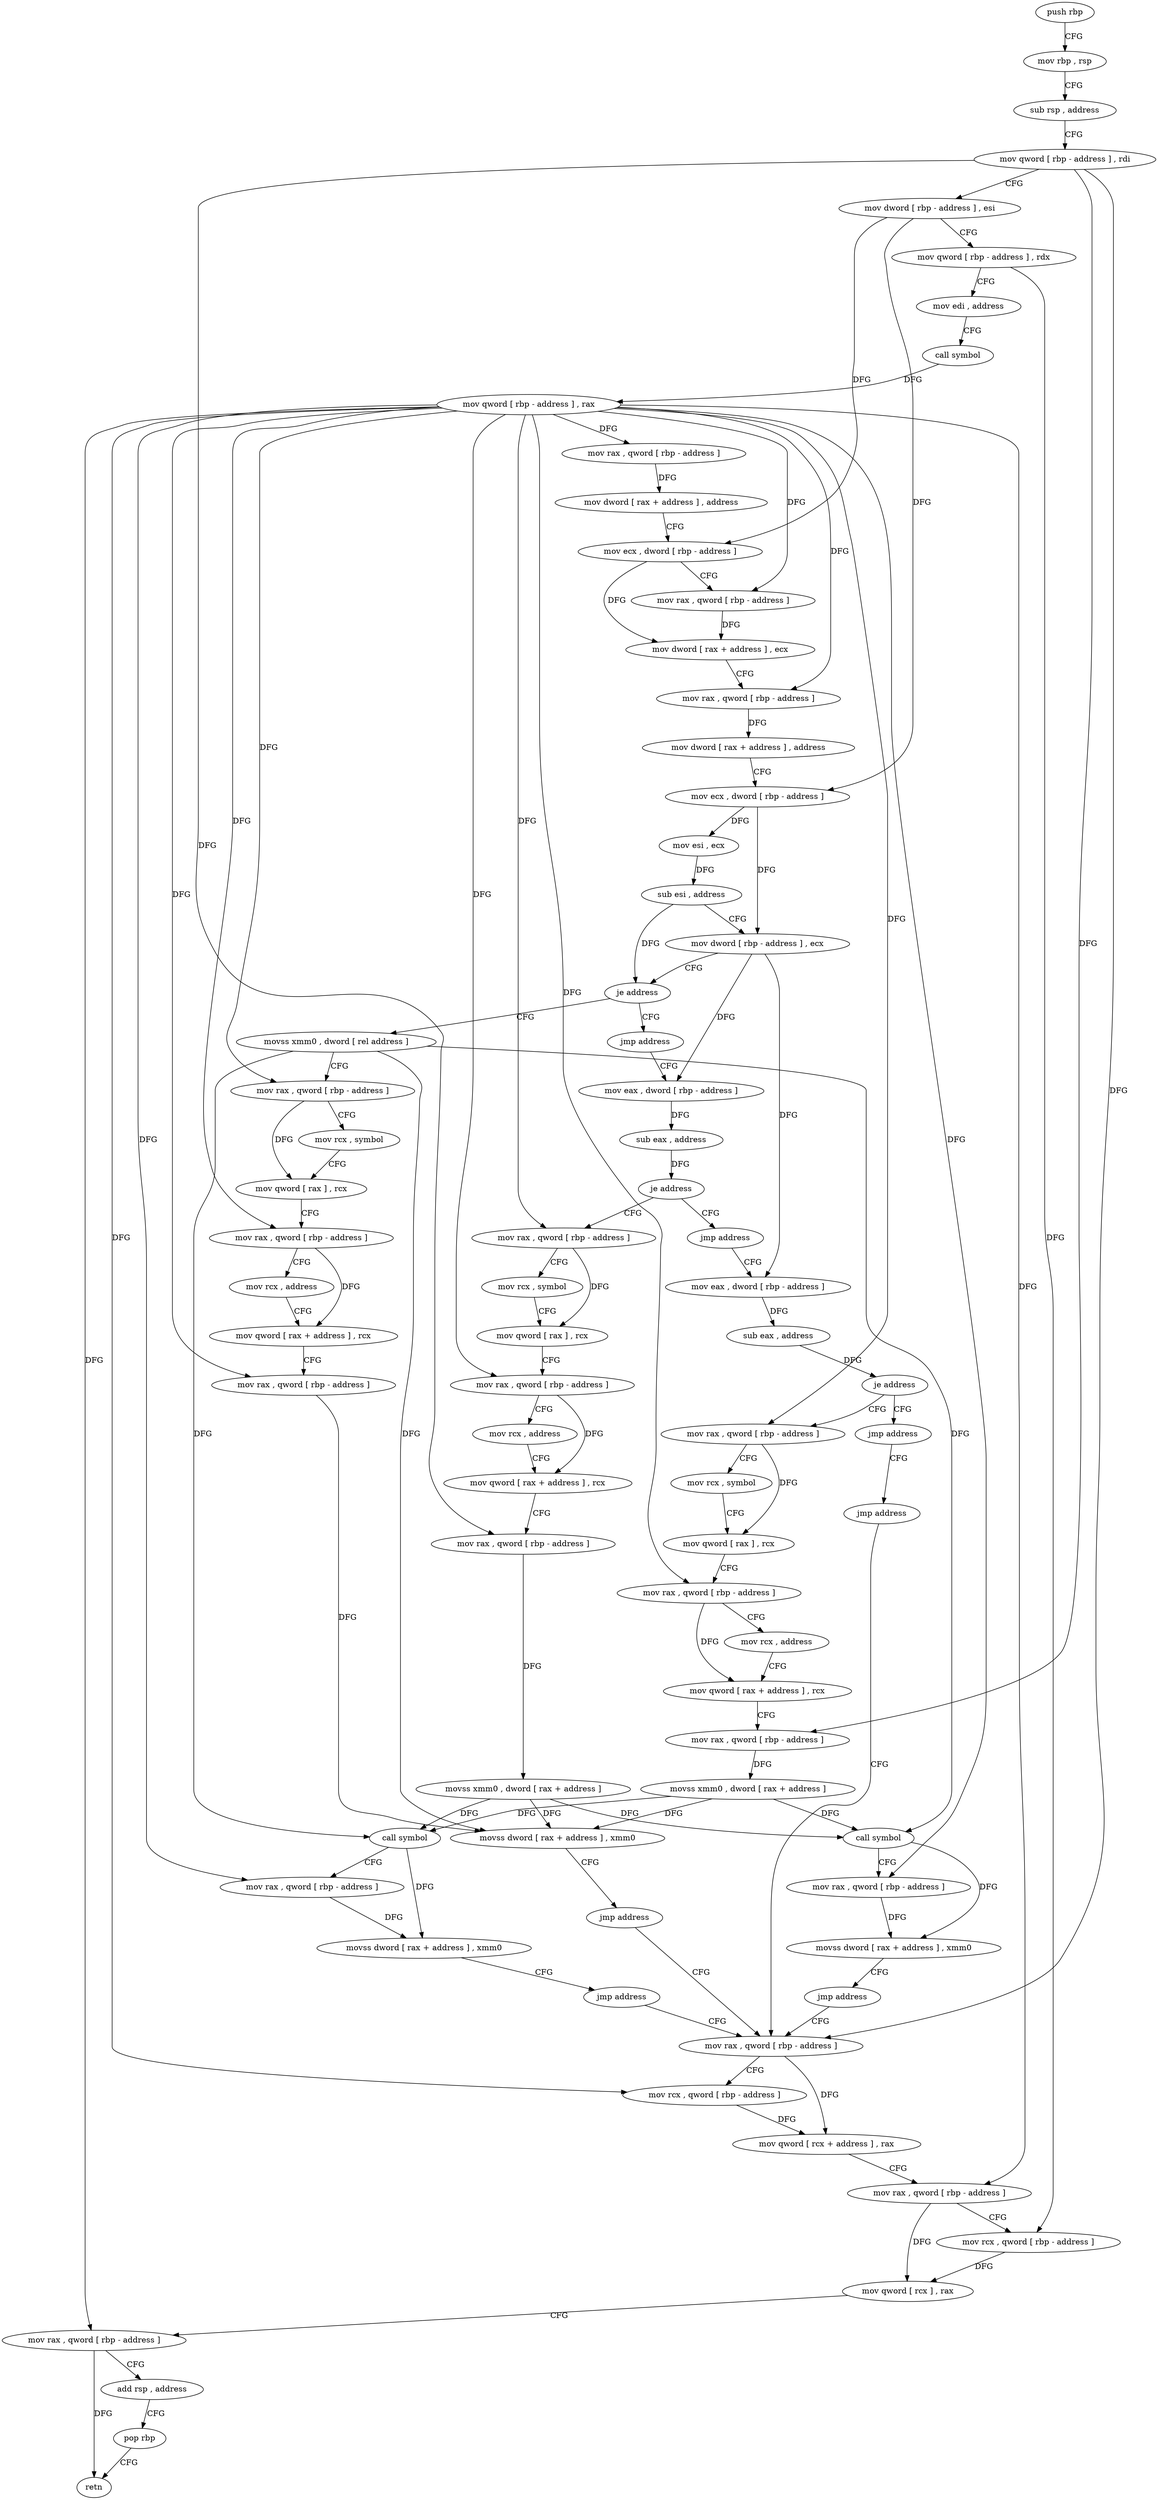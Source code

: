 digraph "func" {
"4238592" [label = "push rbp" ]
"4238593" [label = "mov rbp , rsp" ]
"4238596" [label = "sub rsp , address" ]
"4238600" [label = "mov qword [ rbp - address ] , rdi" ]
"4238604" [label = "mov dword [ rbp - address ] , esi" ]
"4238607" [label = "mov qword [ rbp - address ] , rdx" ]
"4238611" [label = "mov edi , address" ]
"4238616" [label = "call symbol" ]
"4238621" [label = "mov qword [ rbp - address ] , rax" ]
"4238625" [label = "mov rax , qword [ rbp - address ]" ]
"4238629" [label = "mov dword [ rax + address ] , address" ]
"4238636" [label = "mov ecx , dword [ rbp - address ]" ]
"4238639" [label = "mov rax , qword [ rbp - address ]" ]
"4238643" [label = "mov dword [ rax + address ] , ecx" ]
"4238646" [label = "mov rax , qword [ rbp - address ]" ]
"4238650" [label = "mov dword [ rax + address ] , address" ]
"4238657" [label = "mov ecx , dword [ rbp - address ]" ]
"4238660" [label = "mov esi , ecx" ]
"4238662" [label = "sub esi , address" ]
"4238665" [label = "mov dword [ rbp - address ] , ecx" ]
"4238668" [label = "je address" ]
"4238713" [label = "movss xmm0 , dword [ rel address ]" ]
"4238674" [label = "jmp address" ]
"4238721" [label = "mov rax , qword [ rbp - address ]" ]
"4238725" [label = "mov rcx , symbol" ]
"4238735" [label = "mov qword [ rax ] , rcx" ]
"4238738" [label = "mov rax , qword [ rbp - address ]" ]
"4238742" [label = "mov rcx , address" ]
"4238752" [label = "mov qword [ rax + address ] , rcx" ]
"4238756" [label = "mov rax , qword [ rbp - address ]" ]
"4238760" [label = "movss dword [ rax + address ] , xmm0" ]
"4238765" [label = "jmp address" ]
"4238901" [label = "mov rax , qword [ rbp - address ]" ]
"4238679" [label = "mov eax , dword [ rbp - address ]" ]
"4238905" [label = "mov rcx , qword [ rbp - address ]" ]
"4238909" [label = "mov qword [ rcx + address ] , rax" ]
"4238916" [label = "mov rax , qword [ rbp - address ]" ]
"4238920" [label = "mov rcx , qword [ rbp - address ]" ]
"4238924" [label = "mov qword [ rcx ] , rax" ]
"4238927" [label = "mov rax , qword [ rbp - address ]" ]
"4238931" [label = "add rsp , address" ]
"4238935" [label = "pop rbp" ]
"4238936" [label = "retn" ]
"4238682" [label = "sub eax , address" ]
"4238685" [label = "je address" ]
"4238770" [label = "mov rax , qword [ rbp - address ]" ]
"4238691" [label = "jmp address" ]
"4238774" [label = "mov rcx , symbol" ]
"4238784" [label = "mov qword [ rax ] , rcx" ]
"4238787" [label = "mov rax , qword [ rbp - address ]" ]
"4238791" [label = "mov rcx , address" ]
"4238801" [label = "mov qword [ rax + address ] , rcx" ]
"4238805" [label = "mov rax , qword [ rbp - address ]" ]
"4238809" [label = "movss xmm0 , dword [ rax + address ]" ]
"4238814" [label = "call symbol" ]
"4238819" [label = "mov rax , qword [ rbp - address ]" ]
"4238823" [label = "movss dword [ rax + address ] , xmm0" ]
"4238828" [label = "jmp address" ]
"4238696" [label = "mov eax , dword [ rbp - address ]" ]
"4238699" [label = "sub eax , address" ]
"4238702" [label = "je address" ]
"4238833" [label = "mov rax , qword [ rbp - address ]" ]
"4238708" [label = "jmp address" ]
"4238837" [label = "mov rcx , symbol" ]
"4238847" [label = "mov qword [ rax ] , rcx" ]
"4238850" [label = "mov rax , qword [ rbp - address ]" ]
"4238854" [label = "mov rcx , address" ]
"4238864" [label = "mov qword [ rax + address ] , rcx" ]
"4238868" [label = "mov rax , qword [ rbp - address ]" ]
"4238872" [label = "movss xmm0 , dword [ rax + address ]" ]
"4238877" [label = "call symbol" ]
"4238882" [label = "mov rax , qword [ rbp - address ]" ]
"4238886" [label = "movss dword [ rax + address ] , xmm0" ]
"4238891" [label = "jmp address" ]
"4238896" [label = "jmp address" ]
"4238592" -> "4238593" [ label = "CFG" ]
"4238593" -> "4238596" [ label = "CFG" ]
"4238596" -> "4238600" [ label = "CFG" ]
"4238600" -> "4238604" [ label = "CFG" ]
"4238600" -> "4238901" [ label = "DFG" ]
"4238600" -> "4238805" [ label = "DFG" ]
"4238600" -> "4238868" [ label = "DFG" ]
"4238604" -> "4238607" [ label = "CFG" ]
"4238604" -> "4238636" [ label = "DFG" ]
"4238604" -> "4238657" [ label = "DFG" ]
"4238607" -> "4238611" [ label = "CFG" ]
"4238607" -> "4238920" [ label = "DFG" ]
"4238611" -> "4238616" [ label = "CFG" ]
"4238616" -> "4238621" [ label = "DFG" ]
"4238621" -> "4238625" [ label = "DFG" ]
"4238621" -> "4238639" [ label = "DFG" ]
"4238621" -> "4238646" [ label = "DFG" ]
"4238621" -> "4238721" [ label = "DFG" ]
"4238621" -> "4238738" [ label = "DFG" ]
"4238621" -> "4238756" [ label = "DFG" ]
"4238621" -> "4238905" [ label = "DFG" ]
"4238621" -> "4238916" [ label = "DFG" ]
"4238621" -> "4238927" [ label = "DFG" ]
"4238621" -> "4238770" [ label = "DFG" ]
"4238621" -> "4238787" [ label = "DFG" ]
"4238621" -> "4238819" [ label = "DFG" ]
"4238621" -> "4238833" [ label = "DFG" ]
"4238621" -> "4238850" [ label = "DFG" ]
"4238621" -> "4238882" [ label = "DFG" ]
"4238625" -> "4238629" [ label = "DFG" ]
"4238629" -> "4238636" [ label = "CFG" ]
"4238636" -> "4238639" [ label = "CFG" ]
"4238636" -> "4238643" [ label = "DFG" ]
"4238639" -> "4238643" [ label = "DFG" ]
"4238643" -> "4238646" [ label = "CFG" ]
"4238646" -> "4238650" [ label = "DFG" ]
"4238650" -> "4238657" [ label = "CFG" ]
"4238657" -> "4238660" [ label = "DFG" ]
"4238657" -> "4238665" [ label = "DFG" ]
"4238660" -> "4238662" [ label = "DFG" ]
"4238662" -> "4238665" [ label = "CFG" ]
"4238662" -> "4238668" [ label = "DFG" ]
"4238665" -> "4238668" [ label = "CFG" ]
"4238665" -> "4238679" [ label = "DFG" ]
"4238665" -> "4238696" [ label = "DFG" ]
"4238668" -> "4238713" [ label = "CFG" ]
"4238668" -> "4238674" [ label = "CFG" ]
"4238713" -> "4238721" [ label = "CFG" ]
"4238713" -> "4238760" [ label = "DFG" ]
"4238713" -> "4238814" [ label = "DFG" ]
"4238713" -> "4238877" [ label = "DFG" ]
"4238674" -> "4238679" [ label = "CFG" ]
"4238721" -> "4238725" [ label = "CFG" ]
"4238721" -> "4238735" [ label = "DFG" ]
"4238725" -> "4238735" [ label = "CFG" ]
"4238735" -> "4238738" [ label = "CFG" ]
"4238738" -> "4238742" [ label = "CFG" ]
"4238738" -> "4238752" [ label = "DFG" ]
"4238742" -> "4238752" [ label = "CFG" ]
"4238752" -> "4238756" [ label = "CFG" ]
"4238756" -> "4238760" [ label = "DFG" ]
"4238760" -> "4238765" [ label = "CFG" ]
"4238765" -> "4238901" [ label = "CFG" ]
"4238901" -> "4238905" [ label = "CFG" ]
"4238901" -> "4238909" [ label = "DFG" ]
"4238679" -> "4238682" [ label = "DFG" ]
"4238905" -> "4238909" [ label = "DFG" ]
"4238909" -> "4238916" [ label = "CFG" ]
"4238916" -> "4238920" [ label = "CFG" ]
"4238916" -> "4238924" [ label = "DFG" ]
"4238920" -> "4238924" [ label = "DFG" ]
"4238924" -> "4238927" [ label = "CFG" ]
"4238927" -> "4238931" [ label = "CFG" ]
"4238927" -> "4238936" [ label = "DFG" ]
"4238931" -> "4238935" [ label = "CFG" ]
"4238935" -> "4238936" [ label = "CFG" ]
"4238682" -> "4238685" [ label = "DFG" ]
"4238685" -> "4238770" [ label = "CFG" ]
"4238685" -> "4238691" [ label = "CFG" ]
"4238770" -> "4238774" [ label = "CFG" ]
"4238770" -> "4238784" [ label = "DFG" ]
"4238691" -> "4238696" [ label = "CFG" ]
"4238774" -> "4238784" [ label = "CFG" ]
"4238784" -> "4238787" [ label = "CFG" ]
"4238787" -> "4238791" [ label = "CFG" ]
"4238787" -> "4238801" [ label = "DFG" ]
"4238791" -> "4238801" [ label = "CFG" ]
"4238801" -> "4238805" [ label = "CFG" ]
"4238805" -> "4238809" [ label = "DFG" ]
"4238809" -> "4238814" [ label = "DFG" ]
"4238809" -> "4238760" [ label = "DFG" ]
"4238809" -> "4238877" [ label = "DFG" ]
"4238814" -> "4238819" [ label = "CFG" ]
"4238814" -> "4238823" [ label = "DFG" ]
"4238819" -> "4238823" [ label = "DFG" ]
"4238823" -> "4238828" [ label = "CFG" ]
"4238828" -> "4238901" [ label = "CFG" ]
"4238696" -> "4238699" [ label = "DFG" ]
"4238699" -> "4238702" [ label = "DFG" ]
"4238702" -> "4238833" [ label = "CFG" ]
"4238702" -> "4238708" [ label = "CFG" ]
"4238833" -> "4238837" [ label = "CFG" ]
"4238833" -> "4238847" [ label = "DFG" ]
"4238708" -> "4238896" [ label = "CFG" ]
"4238837" -> "4238847" [ label = "CFG" ]
"4238847" -> "4238850" [ label = "CFG" ]
"4238850" -> "4238854" [ label = "CFG" ]
"4238850" -> "4238864" [ label = "DFG" ]
"4238854" -> "4238864" [ label = "CFG" ]
"4238864" -> "4238868" [ label = "CFG" ]
"4238868" -> "4238872" [ label = "DFG" ]
"4238872" -> "4238877" [ label = "DFG" ]
"4238872" -> "4238760" [ label = "DFG" ]
"4238872" -> "4238814" [ label = "DFG" ]
"4238877" -> "4238882" [ label = "CFG" ]
"4238877" -> "4238886" [ label = "DFG" ]
"4238882" -> "4238886" [ label = "DFG" ]
"4238886" -> "4238891" [ label = "CFG" ]
"4238891" -> "4238901" [ label = "CFG" ]
"4238896" -> "4238901" [ label = "CFG" ]
}
